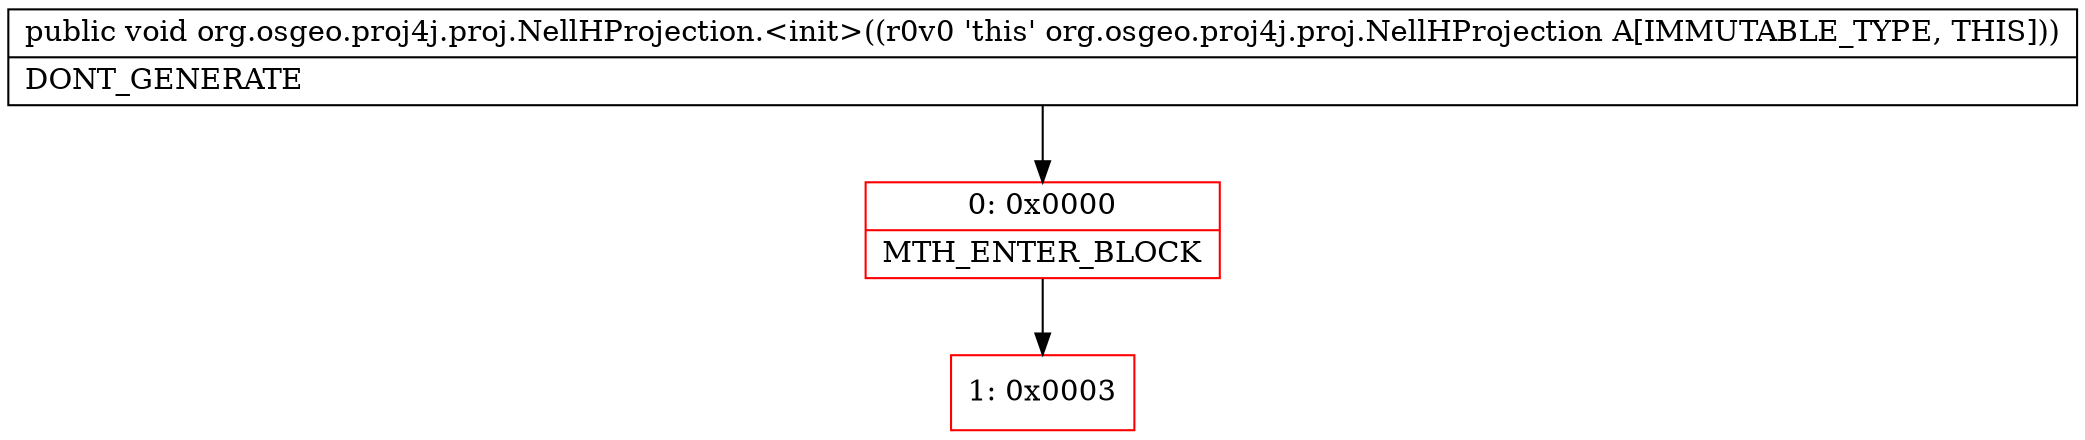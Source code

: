 digraph "CFG fororg.osgeo.proj4j.proj.NellHProjection.\<init\>()V" {
subgraph cluster_Region_1183769389 {
label = "R(0)";
node [shape=record,color=blue];
}
Node_0 [shape=record,color=red,label="{0\:\ 0x0000|MTH_ENTER_BLOCK\l}"];
Node_1 [shape=record,color=red,label="{1\:\ 0x0003}"];
MethodNode[shape=record,label="{public void org.osgeo.proj4j.proj.NellHProjection.\<init\>((r0v0 'this' org.osgeo.proj4j.proj.NellHProjection A[IMMUTABLE_TYPE, THIS]))  | DONT_GENERATE\l}"];
MethodNode -> Node_0;
Node_0 -> Node_1;
}

